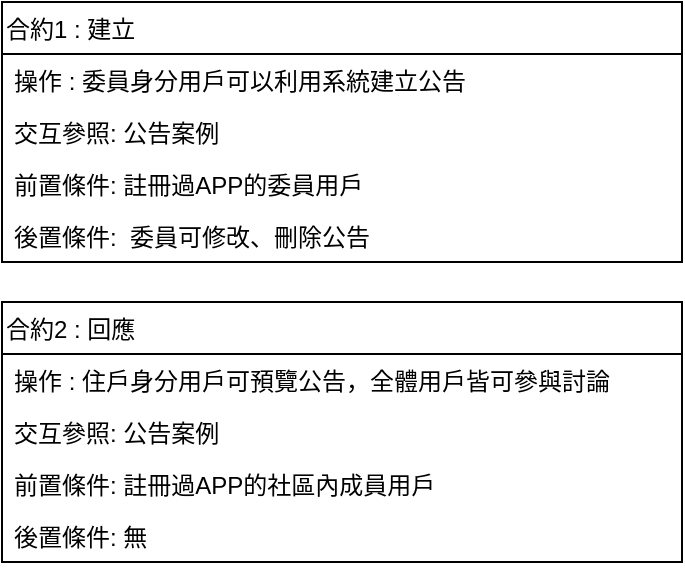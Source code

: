 <mxfile>
    <diagram id="9tPoMudD0EsFpAGn6Bpd" name="第1頁">
        <mxGraphModel dx="543" dy="474" grid="1" gridSize="10" guides="1" tooltips="1" connect="1" arrows="1" fold="1" page="1" pageScale="1" pageWidth="827" pageHeight="1169" math="0" shadow="0">
            <root>
                <mxCell id="0"/>
                <mxCell id="1" parent="0"/>
                <mxCell id="5" value="合約1 : 建立" style="swimlane;fontStyle=0;childLayout=stackLayout;horizontal=1;startSize=26;fillColor=none;horizontalStack=0;resizeParent=1;resizeParentMax=0;resizeLast=0;collapsible=1;marginBottom=0;align=left;" parent="1" vertex="1">
                    <mxGeometry x="210" y="10" width="340" height="130" as="geometry"/>
                </mxCell>
                <mxCell id="6" value="操作 : 委員身分用戶可以利用系統建立公告" style="text;strokeColor=none;fillColor=none;align=left;verticalAlign=top;spacingLeft=4;spacingRight=4;overflow=hidden;rotatable=0;points=[[0,0.5],[1,0.5]];portConstraint=eastwest;" parent="5" vertex="1">
                    <mxGeometry y="26" width="340" height="26" as="geometry"/>
                </mxCell>
                <mxCell id="7" value="交互參照: 公告案例" style="text;strokeColor=none;fillColor=none;align=left;verticalAlign=top;spacingLeft=4;spacingRight=4;overflow=hidden;rotatable=0;points=[[0,0.5],[1,0.5]];portConstraint=eastwest;" parent="5" vertex="1">
                    <mxGeometry y="52" width="340" height="26" as="geometry"/>
                </mxCell>
                <mxCell id="8" value="前置條件: 註冊過APP的委員用戶" style="text;strokeColor=none;fillColor=none;align=left;verticalAlign=top;spacingLeft=4;spacingRight=4;overflow=hidden;rotatable=0;points=[[0,0.5],[1,0.5]];portConstraint=eastwest;" parent="5" vertex="1">
                    <mxGeometry y="78" width="340" height="26" as="geometry"/>
                </mxCell>
                <mxCell id="10" value="後置條件:  委員可修改、刪除公告" style="text;strokeColor=none;fillColor=none;align=left;verticalAlign=top;spacingLeft=4;spacingRight=4;overflow=hidden;rotatable=0;points=[[0,0.5],[1,0.5]];portConstraint=eastwest;" parent="5" vertex="1">
                    <mxGeometry y="104" width="340" height="26" as="geometry"/>
                </mxCell>
                <mxCell id="11" value="合約2 : 回應" style="swimlane;fontStyle=0;childLayout=stackLayout;horizontal=1;startSize=26;fillColor=none;horizontalStack=0;resizeParent=1;resizeParentMax=0;resizeLast=0;collapsible=1;marginBottom=0;align=left;" parent="1" vertex="1">
                    <mxGeometry x="210" y="160" width="340" height="130" as="geometry"/>
                </mxCell>
                <mxCell id="12" value="操作 : 住戶身分用戶可預覽公告，全體用戶皆可參與討論" style="text;strokeColor=none;fillColor=none;align=left;verticalAlign=top;spacingLeft=4;spacingRight=4;overflow=hidden;rotatable=0;points=[[0,0.5],[1,0.5]];portConstraint=eastwest;" parent="11" vertex="1">
                    <mxGeometry y="26" width="340" height="26" as="geometry"/>
                </mxCell>
                <mxCell id="13" value="交互參照: 公告案例" style="text;strokeColor=none;fillColor=none;align=left;verticalAlign=top;spacingLeft=4;spacingRight=4;overflow=hidden;rotatable=0;points=[[0,0.5],[1,0.5]];portConstraint=eastwest;" parent="11" vertex="1">
                    <mxGeometry y="52" width="340" height="26" as="geometry"/>
                </mxCell>
                <mxCell id="14" value="前置條件: 註冊過APP的社區內成員用戶" style="text;strokeColor=none;fillColor=none;align=left;verticalAlign=top;spacingLeft=4;spacingRight=4;overflow=hidden;rotatable=0;points=[[0,0.5],[1,0.5]];portConstraint=eastwest;" parent="11" vertex="1">
                    <mxGeometry y="78" width="340" height="26" as="geometry"/>
                </mxCell>
                <mxCell id="15" value="後置條件: 無" style="text;strokeColor=none;fillColor=none;align=left;verticalAlign=top;spacingLeft=4;spacingRight=4;overflow=hidden;rotatable=0;points=[[0,0.5],[1,0.5]];portConstraint=eastwest;" parent="11" vertex="1">
                    <mxGeometry y="104" width="340" height="26" as="geometry"/>
                </mxCell>
            </root>
        </mxGraphModel>
    </diagram>
</mxfile>